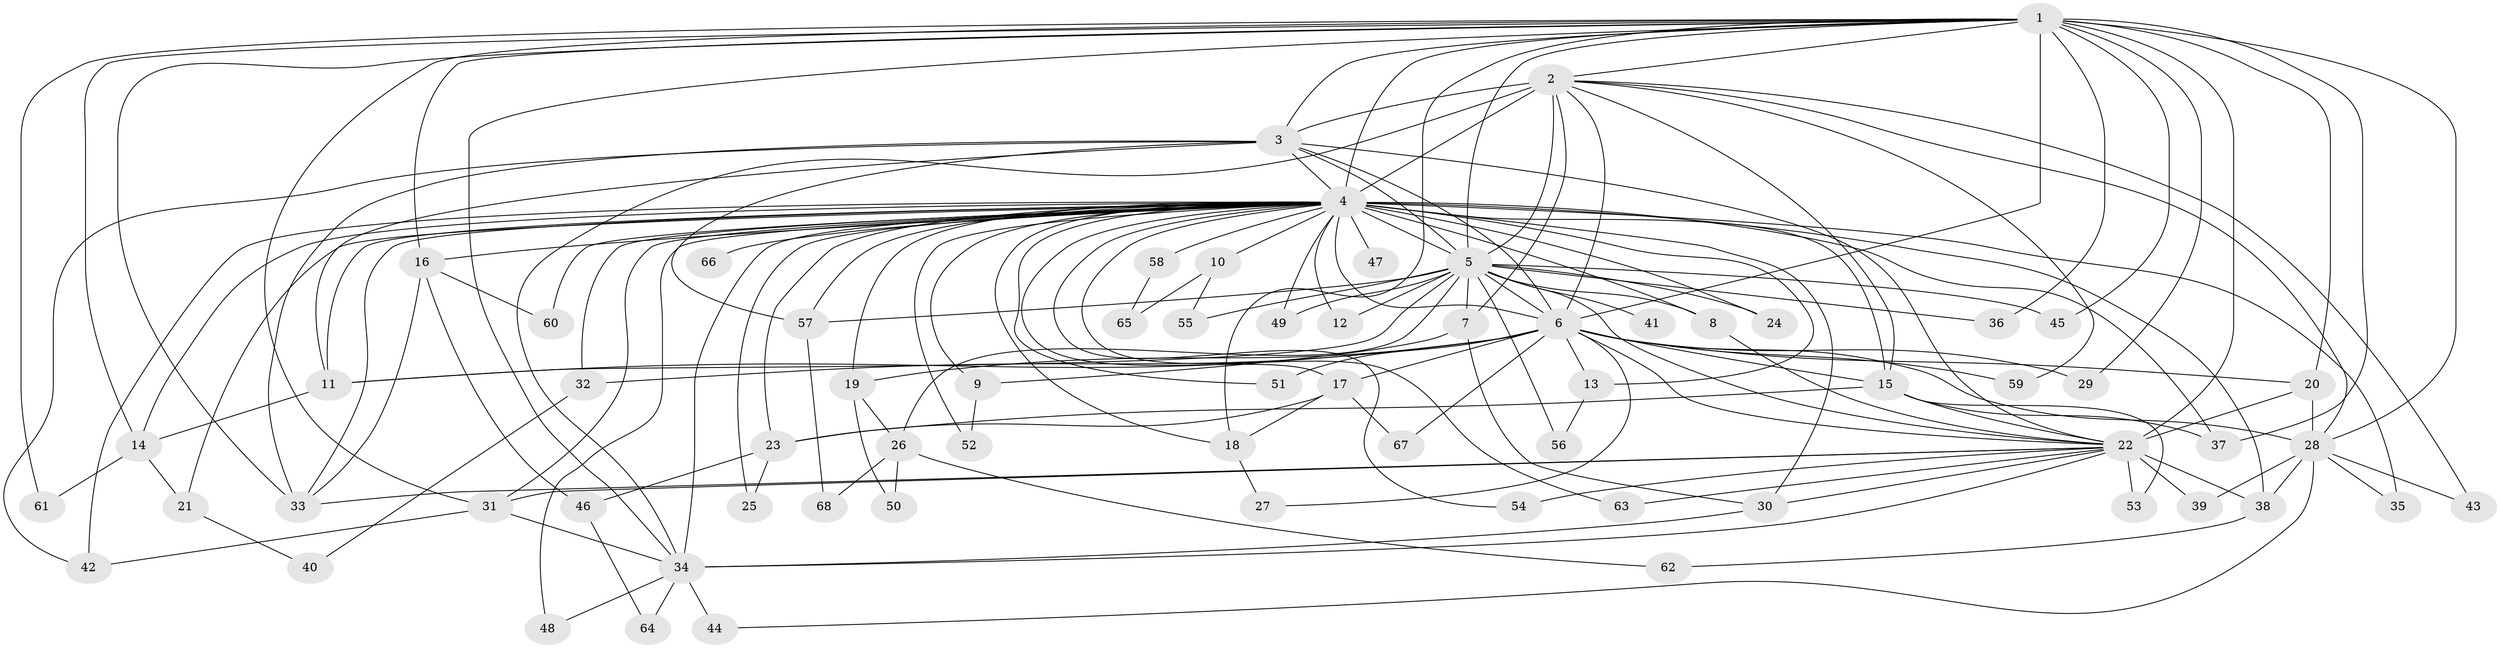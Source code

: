 // original degree distribution, {30: 0.022222222222222223, 15: 0.007407407407407408, 17: 0.014814814814814815, 22: 0.007407407407407408, 27: 0.007407407407407408, 21: 0.007407407407407408, 24: 0.007407407407407408, 8: 0.007407407407407408, 4: 0.08148148148148149, 3: 0.1925925925925926, 2: 0.5481481481481482, 6: 0.02962962962962963, 5: 0.044444444444444446, 9: 0.014814814814814815, 7: 0.007407407407407408}
// Generated by graph-tools (version 1.1) at 2025/35/03/09/25 02:35:15]
// undirected, 68 vertices, 160 edges
graph export_dot {
graph [start="1"]
  node [color=gray90,style=filled];
  1;
  2;
  3;
  4;
  5;
  6;
  7;
  8;
  9;
  10;
  11;
  12;
  13;
  14;
  15;
  16;
  17;
  18;
  19;
  20;
  21;
  22;
  23;
  24;
  25;
  26;
  27;
  28;
  29;
  30;
  31;
  32;
  33;
  34;
  35;
  36;
  37;
  38;
  39;
  40;
  41;
  42;
  43;
  44;
  45;
  46;
  47;
  48;
  49;
  50;
  51;
  52;
  53;
  54;
  55;
  56;
  57;
  58;
  59;
  60;
  61;
  62;
  63;
  64;
  65;
  66;
  67;
  68;
  1 -- 2 [weight=4.0];
  1 -- 3 [weight=3.0];
  1 -- 4 [weight=5.0];
  1 -- 5 [weight=2.0];
  1 -- 6 [weight=4.0];
  1 -- 14 [weight=1.0];
  1 -- 16 [weight=1.0];
  1 -- 18 [weight=3.0];
  1 -- 20 [weight=1.0];
  1 -- 22 [weight=15.0];
  1 -- 28 [weight=1.0];
  1 -- 29 [weight=1.0];
  1 -- 31 [weight=1.0];
  1 -- 33 [weight=2.0];
  1 -- 34 [weight=1.0];
  1 -- 36 [weight=1.0];
  1 -- 37 [weight=1.0];
  1 -- 45 [weight=1.0];
  1 -- 61 [weight=1.0];
  2 -- 3 [weight=2.0];
  2 -- 4 [weight=22.0];
  2 -- 5 [weight=3.0];
  2 -- 6 [weight=4.0];
  2 -- 7 [weight=1.0];
  2 -- 15 [weight=1.0];
  2 -- 28 [weight=1.0];
  2 -- 34 [weight=1.0];
  2 -- 43 [weight=1.0];
  2 -- 59 [weight=1.0];
  3 -- 4 [weight=2.0];
  3 -- 5 [weight=1.0];
  3 -- 6 [weight=2.0];
  3 -- 11 [weight=1.0];
  3 -- 22 [weight=2.0];
  3 -- 33 [weight=1.0];
  3 -- 42 [weight=1.0];
  3 -- 57 [weight=2.0];
  4 -- 5 [weight=4.0];
  4 -- 6 [weight=6.0];
  4 -- 8 [weight=1.0];
  4 -- 9 [weight=1.0];
  4 -- 10 [weight=2.0];
  4 -- 11 [weight=3.0];
  4 -- 12 [weight=1.0];
  4 -- 13 [weight=4.0];
  4 -- 14 [weight=1.0];
  4 -- 15 [weight=4.0];
  4 -- 16 [weight=3.0];
  4 -- 17 [weight=1.0];
  4 -- 18 [weight=1.0];
  4 -- 19 [weight=2.0];
  4 -- 21 [weight=1.0];
  4 -- 23 [weight=2.0];
  4 -- 24 [weight=1.0];
  4 -- 25 [weight=1.0];
  4 -- 30 [weight=1.0];
  4 -- 31 [weight=1.0];
  4 -- 32 [weight=1.0];
  4 -- 33 [weight=1.0];
  4 -- 34 [weight=1.0];
  4 -- 35 [weight=1.0];
  4 -- 37 [weight=1.0];
  4 -- 38 [weight=1.0];
  4 -- 42 [weight=2.0];
  4 -- 47 [weight=2.0];
  4 -- 48 [weight=1.0];
  4 -- 49 [weight=1.0];
  4 -- 51 [weight=1.0];
  4 -- 52 [weight=1.0];
  4 -- 54 [weight=1.0];
  4 -- 57 [weight=1.0];
  4 -- 58 [weight=2.0];
  4 -- 60 [weight=1.0];
  4 -- 63 [weight=1.0];
  4 -- 66 [weight=2.0];
  5 -- 6 [weight=2.0];
  5 -- 7 [weight=1.0];
  5 -- 8 [weight=1.0];
  5 -- 11 [weight=1.0];
  5 -- 12 [weight=1.0];
  5 -- 22 [weight=1.0];
  5 -- 24 [weight=1.0];
  5 -- 26 [weight=1.0];
  5 -- 36 [weight=1.0];
  5 -- 41 [weight=1.0];
  5 -- 45 [weight=1.0];
  5 -- 49 [weight=1.0];
  5 -- 55 [weight=1.0];
  5 -- 56 [weight=1.0];
  5 -- 57 [weight=1.0];
  6 -- 11 [weight=1.0];
  6 -- 13 [weight=1.0];
  6 -- 15 [weight=1.0];
  6 -- 17 [weight=2.0];
  6 -- 19 [weight=1.0];
  6 -- 20 [weight=1.0];
  6 -- 22 [weight=2.0];
  6 -- 27 [weight=1.0];
  6 -- 28 [weight=1.0];
  6 -- 29 [weight=1.0];
  6 -- 32 [weight=1.0];
  6 -- 51 [weight=1.0];
  6 -- 59 [weight=1.0];
  6 -- 67 [weight=1.0];
  7 -- 9 [weight=1.0];
  7 -- 30 [weight=1.0];
  8 -- 22 [weight=1.0];
  9 -- 52 [weight=1.0];
  10 -- 55 [weight=1.0];
  10 -- 65 [weight=1.0];
  11 -- 14 [weight=1.0];
  13 -- 56 [weight=1.0];
  14 -- 21 [weight=1.0];
  14 -- 61 [weight=1.0];
  15 -- 22 [weight=1.0];
  15 -- 23 [weight=1.0];
  15 -- 37 [weight=1.0];
  15 -- 53 [weight=1.0];
  16 -- 33 [weight=1.0];
  16 -- 46 [weight=1.0];
  16 -- 60 [weight=1.0];
  17 -- 18 [weight=1.0];
  17 -- 23 [weight=1.0];
  17 -- 67 [weight=1.0];
  18 -- 27 [weight=1.0];
  19 -- 26 [weight=1.0];
  19 -- 50 [weight=1.0];
  20 -- 22 [weight=1.0];
  20 -- 28 [weight=1.0];
  21 -- 40 [weight=1.0];
  22 -- 30 [weight=1.0];
  22 -- 31 [weight=2.0];
  22 -- 33 [weight=1.0];
  22 -- 34 [weight=2.0];
  22 -- 38 [weight=1.0];
  22 -- 39 [weight=1.0];
  22 -- 53 [weight=1.0];
  22 -- 54 [weight=1.0];
  22 -- 63 [weight=1.0];
  23 -- 25 [weight=1.0];
  23 -- 46 [weight=1.0];
  26 -- 50 [weight=1.0];
  26 -- 62 [weight=1.0];
  26 -- 68 [weight=1.0];
  28 -- 35 [weight=1.0];
  28 -- 38 [weight=1.0];
  28 -- 39 [weight=1.0];
  28 -- 43 [weight=1.0];
  28 -- 44 [weight=1.0];
  30 -- 34 [weight=1.0];
  31 -- 34 [weight=1.0];
  31 -- 42 [weight=1.0];
  32 -- 40 [weight=1.0];
  34 -- 44 [weight=1.0];
  34 -- 48 [weight=1.0];
  34 -- 64 [weight=1.0];
  38 -- 62 [weight=1.0];
  46 -- 64 [weight=1.0];
  57 -- 68 [weight=1.0];
  58 -- 65 [weight=1.0];
}

